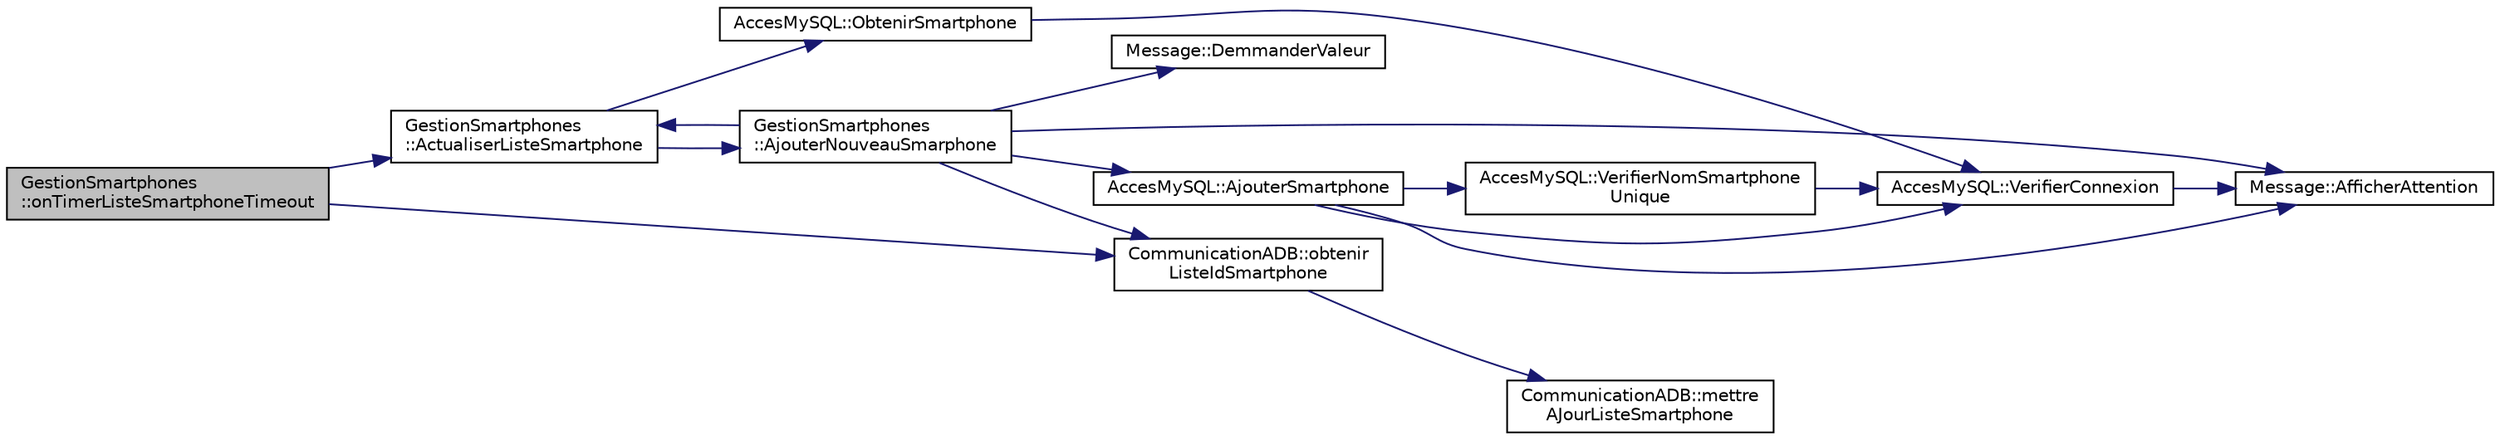 digraph "GestionSmartphones::onTimerListeSmartphoneTimeout"
{
 // LATEX_PDF_SIZE
  edge [fontname="Helvetica",fontsize="10",labelfontname="Helvetica",labelfontsize="10"];
  node [fontname="Helvetica",fontsize="10",shape=record];
  rankdir="LR";
  Node1 [label="GestionSmartphones\l::onTimerListeSmartphoneTimeout",height=0.2,width=0.4,color="black", fillcolor="grey75", style="filled", fontcolor="black",tooltip=" "];
  Node1 -> Node2 [color="midnightblue",fontsize="10",style="solid",fontname="Helvetica"];
  Node2 [label="GestionSmartphones\l::ActualiserListeSmartphone",height=0.2,width=0.4,color="black", fillcolor="white", style="filled",URL="$class_gestion_smartphones.html#a325b10032ef763f91132e68de58b3448",tooltip=" "];
  Node2 -> Node3 [color="midnightblue",fontsize="10",style="solid",fontname="Helvetica"];
  Node3 [label="GestionSmartphones\l::AjouterNouveauSmarphone",height=0.2,width=0.4,color="black", fillcolor="white", style="filled",URL="$class_gestion_smartphones.html#abbd47ef5316c59a889100edcbcfa50ad",tooltip=" "];
  Node3 -> Node2 [color="midnightblue",fontsize="10",style="solid",fontname="Helvetica"];
  Node3 -> Node4 [color="midnightblue",fontsize="10",style="solid",fontname="Helvetica"];
  Node4 [label="Message::AfficherAttention",height=0.2,width=0.4,color="black", fillcolor="white", style="filled",URL="$class_message.html#ac86f47b97c03cd86df0f23a28ea8a0a9",tooltip="Message::AfficherAttention Permet d'afficher l'information passé en paramètre dans un popup avec une ..."];
  Node3 -> Node5 [color="midnightblue",fontsize="10",style="solid",fontname="Helvetica"];
  Node5 [label="AccesMySQL::AjouterSmartphone",height=0.2,width=0.4,color="black", fillcolor="white", style="filled",URL="$class_acces_my_s_q_l.html#acdded8da4d817333c98516e17d688597",tooltip=" "];
  Node5 -> Node4 [color="midnightblue",fontsize="10",style="solid",fontname="Helvetica"];
  Node5 -> Node6 [color="midnightblue",fontsize="10",style="solid",fontname="Helvetica"];
  Node6 [label="AccesMySQL::VerifierConnexion",height=0.2,width=0.4,color="black", fillcolor="white", style="filled",URL="$class_acces_my_s_q_l.html#ae2b42d87939b253b3cccb1a69b49cc51",tooltip=" "];
  Node6 -> Node4 [color="midnightblue",fontsize="10",style="solid",fontname="Helvetica"];
  Node5 -> Node7 [color="midnightblue",fontsize="10",style="solid",fontname="Helvetica"];
  Node7 [label="AccesMySQL::VerifierNomSmartphone\lUnique",height=0.2,width=0.4,color="black", fillcolor="white", style="filled",URL="$class_acces_my_s_q_l.html#a94a65efa0c6e39d2311569fb3568e6d3",tooltip=" "];
  Node7 -> Node6 [color="midnightblue",fontsize="10",style="solid",fontname="Helvetica"];
  Node3 -> Node8 [color="midnightblue",fontsize="10",style="solid",fontname="Helvetica"];
  Node8 [label="Message::DemmanderValeur",height=0.2,width=0.4,color="black", fillcolor="white", style="filled",URL="$class_message.html#a550c218a8d9e51ccb7c6871c195cc103",tooltip="Message::DemmanderValeur Permet de demmander une chaine de caractètre à l'utilisateur dans un popup."];
  Node3 -> Node9 [color="midnightblue",fontsize="10",style="solid",fontname="Helvetica"];
  Node9 [label="CommunicationADB::obtenir\lListeIdSmartphone",height=0.2,width=0.4,color="black", fillcolor="white", style="filled",URL="$class_communication_a_d_b.html#a046dcfe1c3608a52360e803cc7dc0b48",tooltip="CommunicationADB::obtenirListeSmartphone Cette méthode permet de retourner la liste des smartphones c..."];
  Node9 -> Node10 [color="midnightblue",fontsize="10",style="solid",fontname="Helvetica"];
  Node10 [label="CommunicationADB::mettre\lAJourListeSmartphone",height=0.2,width=0.4,color="black", fillcolor="white", style="filled",URL="$class_communication_a_d_b.html#a3d190ac7bc33016e8ea16efc00cb49df",tooltip="CommunicationADB::mettreAJourListeSmartphone Cette méthode permet de relancer la détection des smartp..."];
  Node2 -> Node11 [color="midnightblue",fontsize="10",style="solid",fontname="Helvetica"];
  Node11 [label="AccesMySQL::ObtenirSmartphone",height=0.2,width=0.4,color="black", fillcolor="white", style="filled",URL="$class_acces_my_s_q_l.html#ad4b88823becedeea836e2dbe30fa14e5",tooltip=" "];
  Node11 -> Node6 [color="midnightblue",fontsize="10",style="solid",fontname="Helvetica"];
  Node1 -> Node9 [color="midnightblue",fontsize="10",style="solid",fontname="Helvetica"];
}
